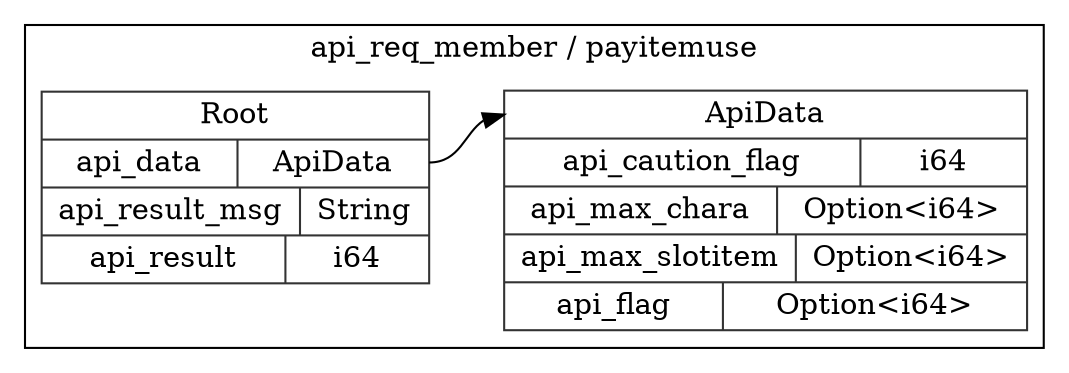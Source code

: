 digraph {
  rankdir=LR;
  subgraph cluster_0 {
    label="api_req_member / payitemuse";
    node [style="filled", color=white, style="solid", color=gray20];
    api_req_member__payitemuse__ApiData [label="<ApiData> ApiData  | { api_caution_flag | <api_caution_flag> i64 } | { api_max_chara | <api_max_chara> Option\<i64\> } | { api_max_slotitem | <api_max_slotitem> Option\<i64\> } | { api_flag | <api_flag> Option\<i64\> }", shape=record];
    api_req_member__payitemuse__Root [label="<Root> Root  | { api_data | <api_data> ApiData } | { api_result_msg | <api_result_msg> String } | { api_result | <api_result> i64 }", shape=record];
    api_req_member__payitemuse__Root:api_data:e -> api_req_member__payitemuse__ApiData:ApiData:w;
  }
}
